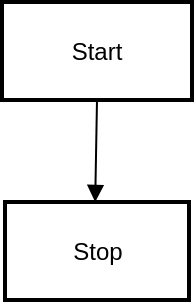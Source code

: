 <mxfile version="24.8.6">
  <diagram name="Page-1" id="Jmxs8r5-z6PvD6BYy7pX">
    <mxGraphModel dx="1242" dy="819" grid="1" gridSize="10" guides="1" tooltips="1" connect="1" arrows="1" fold="1" page="1" pageScale="1" pageWidth="850" pageHeight="1100" math="0" shadow="0">
      <root>
        <mxCell id="0" />
        <mxCell id="1" parent="0" />
        <mxCell id="2" value="Start" style="whiteSpace=wrap;strokeWidth=2;" parent="1" vertex="1">
          <mxGeometry x="290" y="80" width="95" height="49" as="geometry" />
        </mxCell>
        <mxCell id="3" value="Stop" style="whiteSpace=wrap;strokeWidth=2;" parent="1" vertex="1">
          <mxGeometry x="291.5" y="180" width="92" height="49" as="geometry" />
        </mxCell>
        <mxCell id="4" value="" style="curved=1;startArrow=none;endArrow=block;exitX=0.5;exitY=0.99;entryX=0.49;entryY=-0.01;" parent="1" source="2" target="3" edge="1">
          <mxGeometry relative="1" as="geometry">
            <Array as="points" />
          </mxGeometry>
        </mxCell>
      </root>
    </mxGraphModel>
  </diagram>
</mxfile>
